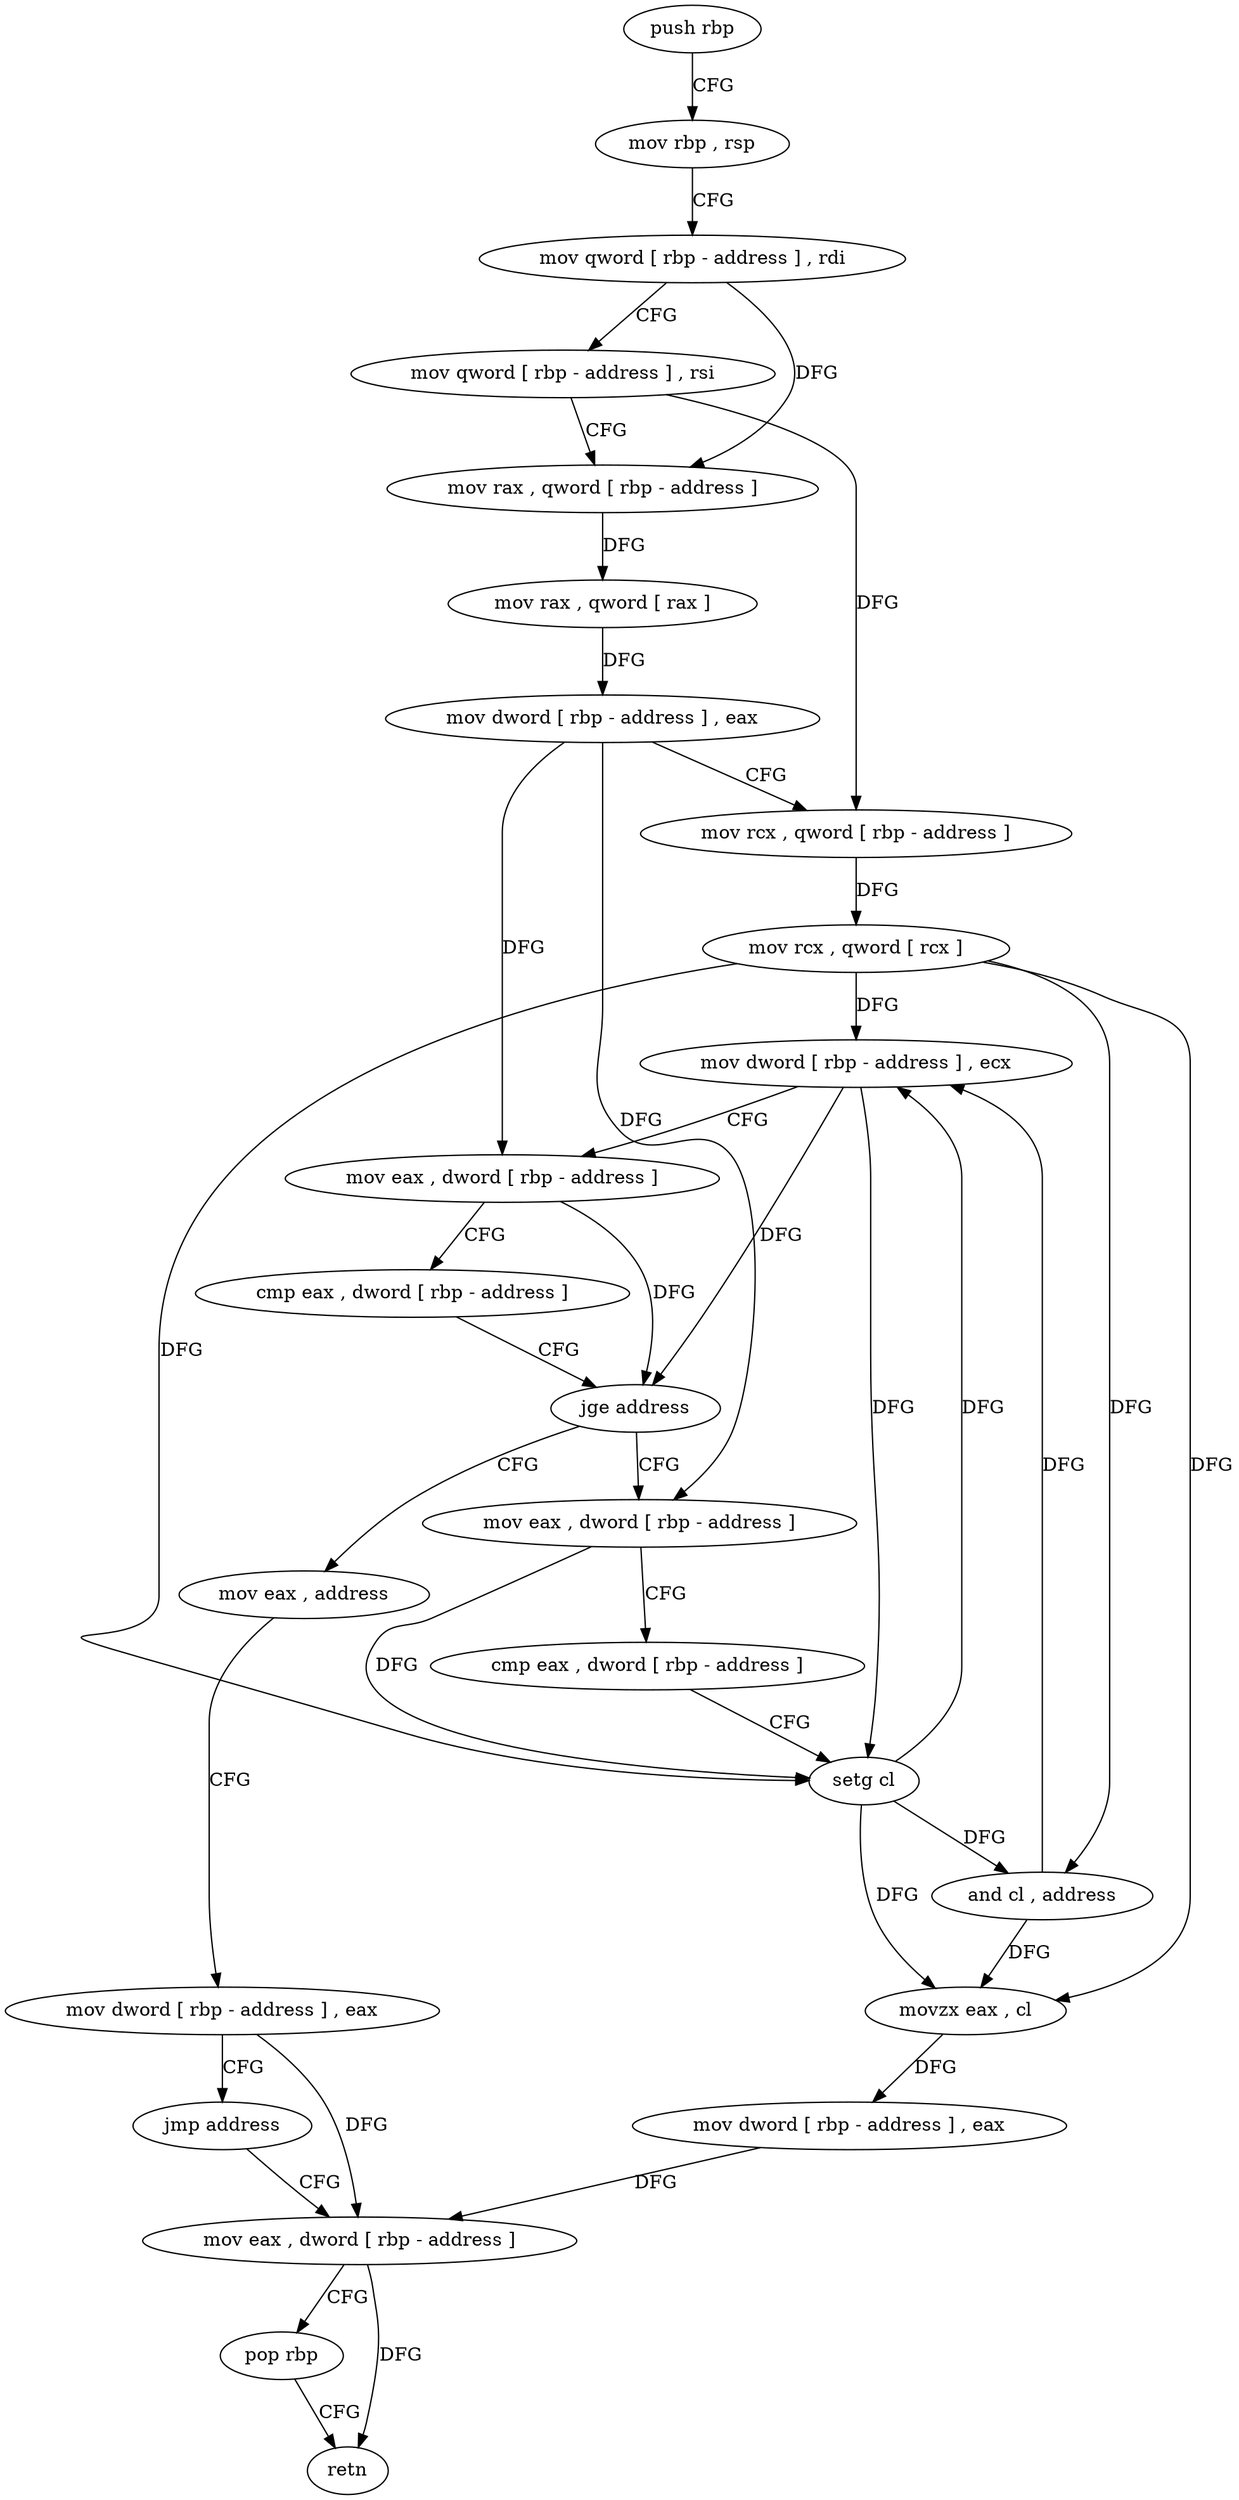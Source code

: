 digraph "func" {
"4207680" [label = "push rbp" ]
"4207681" [label = "mov rbp , rsp" ]
"4207684" [label = "mov qword [ rbp - address ] , rdi" ]
"4207688" [label = "mov qword [ rbp - address ] , rsi" ]
"4207692" [label = "mov rax , qword [ rbp - address ]" ]
"4207696" [label = "mov rax , qword [ rax ]" ]
"4207699" [label = "mov dword [ rbp - address ] , eax" ]
"4207702" [label = "mov rcx , qword [ rbp - address ]" ]
"4207706" [label = "mov rcx , qword [ rcx ]" ]
"4207709" [label = "mov dword [ rbp - address ] , ecx" ]
"4207712" [label = "mov eax , dword [ rbp - address ]" ]
"4207715" [label = "cmp eax , dword [ rbp - address ]" ]
"4207718" [label = "jge address" ]
"4207737" [label = "mov eax , dword [ rbp - address ]" ]
"4207724" [label = "mov eax , address" ]
"4207740" [label = "cmp eax , dword [ rbp - address ]" ]
"4207743" [label = "setg cl" ]
"4207746" [label = "and cl , address" ]
"4207749" [label = "movzx eax , cl" ]
"4207752" [label = "mov dword [ rbp - address ] , eax" ]
"4207755" [label = "mov eax , dword [ rbp - address ]" ]
"4207729" [label = "mov dword [ rbp - address ] , eax" ]
"4207732" [label = "jmp address" ]
"4207758" [label = "pop rbp" ]
"4207759" [label = "retn" ]
"4207680" -> "4207681" [ label = "CFG" ]
"4207681" -> "4207684" [ label = "CFG" ]
"4207684" -> "4207688" [ label = "CFG" ]
"4207684" -> "4207692" [ label = "DFG" ]
"4207688" -> "4207692" [ label = "CFG" ]
"4207688" -> "4207702" [ label = "DFG" ]
"4207692" -> "4207696" [ label = "DFG" ]
"4207696" -> "4207699" [ label = "DFG" ]
"4207699" -> "4207702" [ label = "CFG" ]
"4207699" -> "4207712" [ label = "DFG" ]
"4207699" -> "4207737" [ label = "DFG" ]
"4207702" -> "4207706" [ label = "DFG" ]
"4207706" -> "4207709" [ label = "DFG" ]
"4207706" -> "4207743" [ label = "DFG" ]
"4207706" -> "4207746" [ label = "DFG" ]
"4207706" -> "4207749" [ label = "DFG" ]
"4207709" -> "4207712" [ label = "CFG" ]
"4207709" -> "4207718" [ label = "DFG" ]
"4207709" -> "4207743" [ label = "DFG" ]
"4207712" -> "4207715" [ label = "CFG" ]
"4207712" -> "4207718" [ label = "DFG" ]
"4207715" -> "4207718" [ label = "CFG" ]
"4207718" -> "4207737" [ label = "CFG" ]
"4207718" -> "4207724" [ label = "CFG" ]
"4207737" -> "4207740" [ label = "CFG" ]
"4207737" -> "4207743" [ label = "DFG" ]
"4207724" -> "4207729" [ label = "CFG" ]
"4207740" -> "4207743" [ label = "CFG" ]
"4207743" -> "4207746" [ label = "DFG" ]
"4207743" -> "4207709" [ label = "DFG" ]
"4207743" -> "4207749" [ label = "DFG" ]
"4207746" -> "4207749" [ label = "DFG" ]
"4207746" -> "4207709" [ label = "DFG" ]
"4207749" -> "4207752" [ label = "DFG" ]
"4207752" -> "4207755" [ label = "DFG" ]
"4207755" -> "4207758" [ label = "CFG" ]
"4207755" -> "4207759" [ label = "DFG" ]
"4207729" -> "4207732" [ label = "CFG" ]
"4207729" -> "4207755" [ label = "DFG" ]
"4207732" -> "4207755" [ label = "CFG" ]
"4207758" -> "4207759" [ label = "CFG" ]
}
